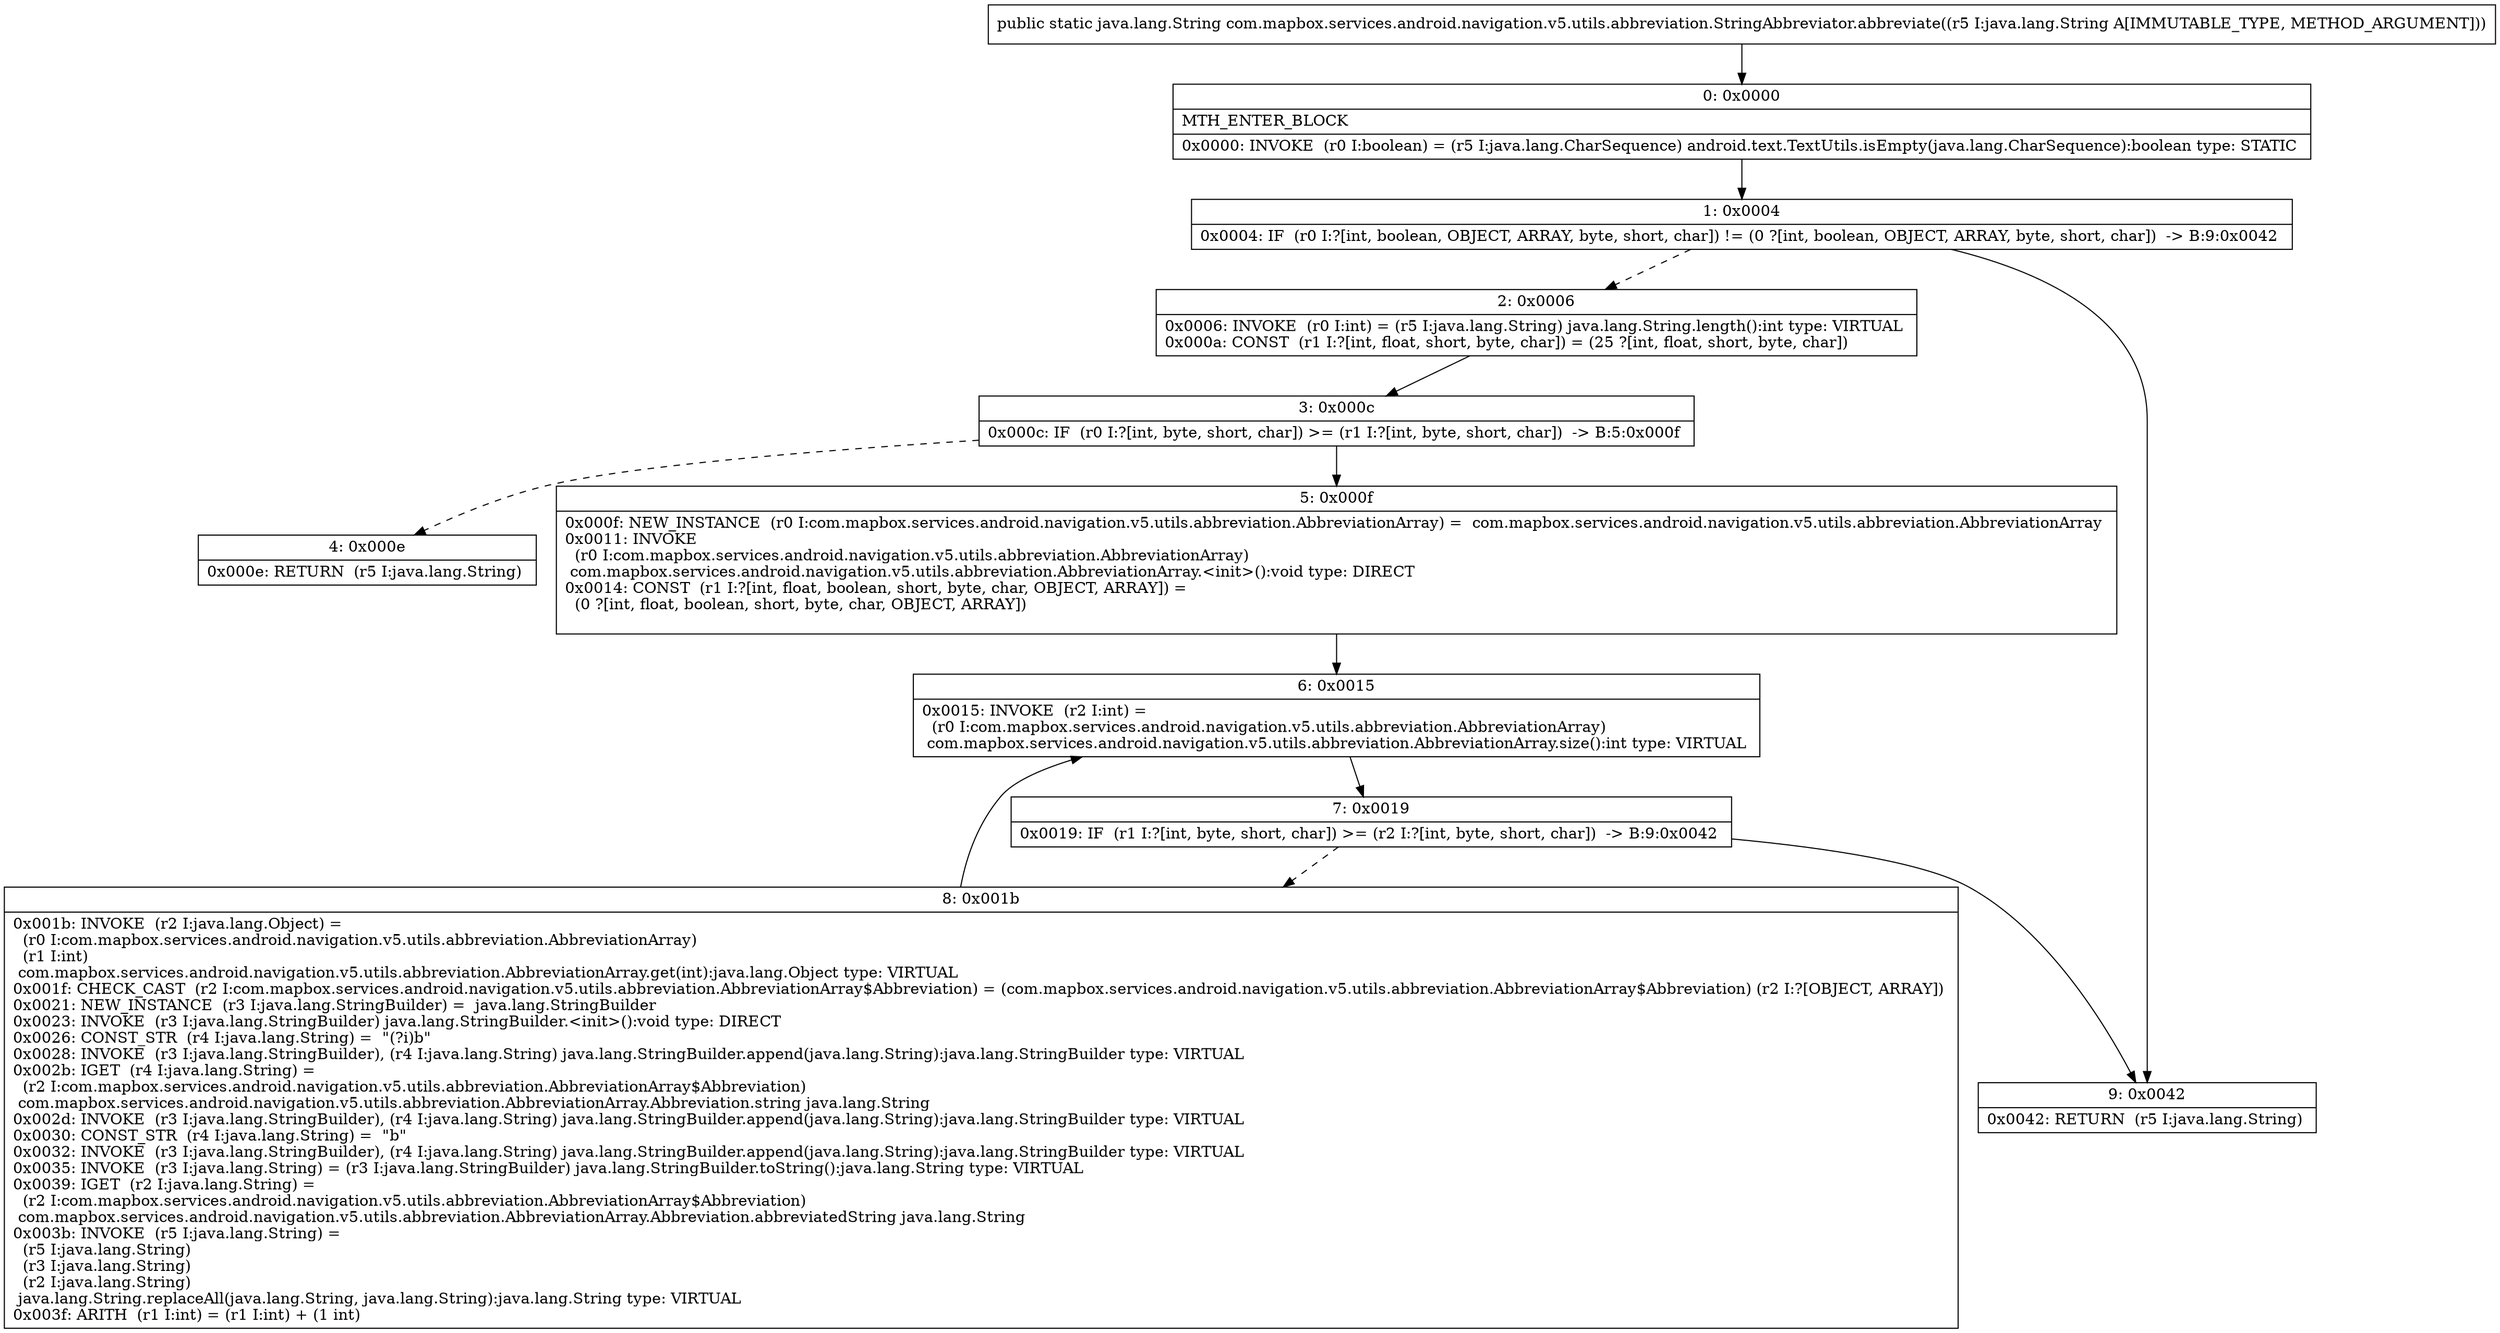 digraph "CFG forcom.mapbox.services.android.navigation.v5.utils.abbreviation.StringAbbreviator.abbreviate(Ljava\/lang\/String;)Ljava\/lang\/String;" {
Node_0 [shape=record,label="{0\:\ 0x0000|MTH_ENTER_BLOCK\l|0x0000: INVOKE  (r0 I:boolean) = (r5 I:java.lang.CharSequence) android.text.TextUtils.isEmpty(java.lang.CharSequence):boolean type: STATIC \l}"];
Node_1 [shape=record,label="{1\:\ 0x0004|0x0004: IF  (r0 I:?[int, boolean, OBJECT, ARRAY, byte, short, char]) != (0 ?[int, boolean, OBJECT, ARRAY, byte, short, char])  \-\> B:9:0x0042 \l}"];
Node_2 [shape=record,label="{2\:\ 0x0006|0x0006: INVOKE  (r0 I:int) = (r5 I:java.lang.String) java.lang.String.length():int type: VIRTUAL \l0x000a: CONST  (r1 I:?[int, float, short, byte, char]) = (25 ?[int, float, short, byte, char]) \l}"];
Node_3 [shape=record,label="{3\:\ 0x000c|0x000c: IF  (r0 I:?[int, byte, short, char]) \>= (r1 I:?[int, byte, short, char])  \-\> B:5:0x000f \l}"];
Node_4 [shape=record,label="{4\:\ 0x000e|0x000e: RETURN  (r5 I:java.lang.String) \l}"];
Node_5 [shape=record,label="{5\:\ 0x000f|0x000f: NEW_INSTANCE  (r0 I:com.mapbox.services.android.navigation.v5.utils.abbreviation.AbbreviationArray) =  com.mapbox.services.android.navigation.v5.utils.abbreviation.AbbreviationArray \l0x0011: INVOKE  \l  (r0 I:com.mapbox.services.android.navigation.v5.utils.abbreviation.AbbreviationArray)\l com.mapbox.services.android.navigation.v5.utils.abbreviation.AbbreviationArray.\<init\>():void type: DIRECT \l0x0014: CONST  (r1 I:?[int, float, boolean, short, byte, char, OBJECT, ARRAY]) = \l  (0 ?[int, float, boolean, short, byte, char, OBJECT, ARRAY])\l \l}"];
Node_6 [shape=record,label="{6\:\ 0x0015|0x0015: INVOKE  (r2 I:int) = \l  (r0 I:com.mapbox.services.android.navigation.v5.utils.abbreviation.AbbreviationArray)\l com.mapbox.services.android.navigation.v5.utils.abbreviation.AbbreviationArray.size():int type: VIRTUAL \l}"];
Node_7 [shape=record,label="{7\:\ 0x0019|0x0019: IF  (r1 I:?[int, byte, short, char]) \>= (r2 I:?[int, byte, short, char])  \-\> B:9:0x0042 \l}"];
Node_8 [shape=record,label="{8\:\ 0x001b|0x001b: INVOKE  (r2 I:java.lang.Object) = \l  (r0 I:com.mapbox.services.android.navigation.v5.utils.abbreviation.AbbreviationArray)\l  (r1 I:int)\l com.mapbox.services.android.navigation.v5.utils.abbreviation.AbbreviationArray.get(int):java.lang.Object type: VIRTUAL \l0x001f: CHECK_CAST  (r2 I:com.mapbox.services.android.navigation.v5.utils.abbreviation.AbbreviationArray$Abbreviation) = (com.mapbox.services.android.navigation.v5.utils.abbreviation.AbbreviationArray$Abbreviation) (r2 I:?[OBJECT, ARRAY]) \l0x0021: NEW_INSTANCE  (r3 I:java.lang.StringBuilder) =  java.lang.StringBuilder \l0x0023: INVOKE  (r3 I:java.lang.StringBuilder) java.lang.StringBuilder.\<init\>():void type: DIRECT \l0x0026: CONST_STR  (r4 I:java.lang.String) =  \"(?i)b\" \l0x0028: INVOKE  (r3 I:java.lang.StringBuilder), (r4 I:java.lang.String) java.lang.StringBuilder.append(java.lang.String):java.lang.StringBuilder type: VIRTUAL \l0x002b: IGET  (r4 I:java.lang.String) = \l  (r2 I:com.mapbox.services.android.navigation.v5.utils.abbreviation.AbbreviationArray$Abbreviation)\l com.mapbox.services.android.navigation.v5.utils.abbreviation.AbbreviationArray.Abbreviation.string java.lang.String \l0x002d: INVOKE  (r3 I:java.lang.StringBuilder), (r4 I:java.lang.String) java.lang.StringBuilder.append(java.lang.String):java.lang.StringBuilder type: VIRTUAL \l0x0030: CONST_STR  (r4 I:java.lang.String) =  \"b\" \l0x0032: INVOKE  (r3 I:java.lang.StringBuilder), (r4 I:java.lang.String) java.lang.StringBuilder.append(java.lang.String):java.lang.StringBuilder type: VIRTUAL \l0x0035: INVOKE  (r3 I:java.lang.String) = (r3 I:java.lang.StringBuilder) java.lang.StringBuilder.toString():java.lang.String type: VIRTUAL \l0x0039: IGET  (r2 I:java.lang.String) = \l  (r2 I:com.mapbox.services.android.navigation.v5.utils.abbreviation.AbbreviationArray$Abbreviation)\l com.mapbox.services.android.navigation.v5.utils.abbreviation.AbbreviationArray.Abbreviation.abbreviatedString java.lang.String \l0x003b: INVOKE  (r5 I:java.lang.String) = \l  (r5 I:java.lang.String)\l  (r3 I:java.lang.String)\l  (r2 I:java.lang.String)\l java.lang.String.replaceAll(java.lang.String, java.lang.String):java.lang.String type: VIRTUAL \l0x003f: ARITH  (r1 I:int) = (r1 I:int) + (1 int) \l}"];
Node_9 [shape=record,label="{9\:\ 0x0042|0x0042: RETURN  (r5 I:java.lang.String) \l}"];
MethodNode[shape=record,label="{public static java.lang.String com.mapbox.services.android.navigation.v5.utils.abbreviation.StringAbbreviator.abbreviate((r5 I:java.lang.String A[IMMUTABLE_TYPE, METHOD_ARGUMENT])) }"];
MethodNode -> Node_0;
Node_0 -> Node_1;
Node_1 -> Node_2[style=dashed];
Node_1 -> Node_9;
Node_2 -> Node_3;
Node_3 -> Node_4[style=dashed];
Node_3 -> Node_5;
Node_5 -> Node_6;
Node_6 -> Node_7;
Node_7 -> Node_8[style=dashed];
Node_7 -> Node_9;
Node_8 -> Node_6;
}

